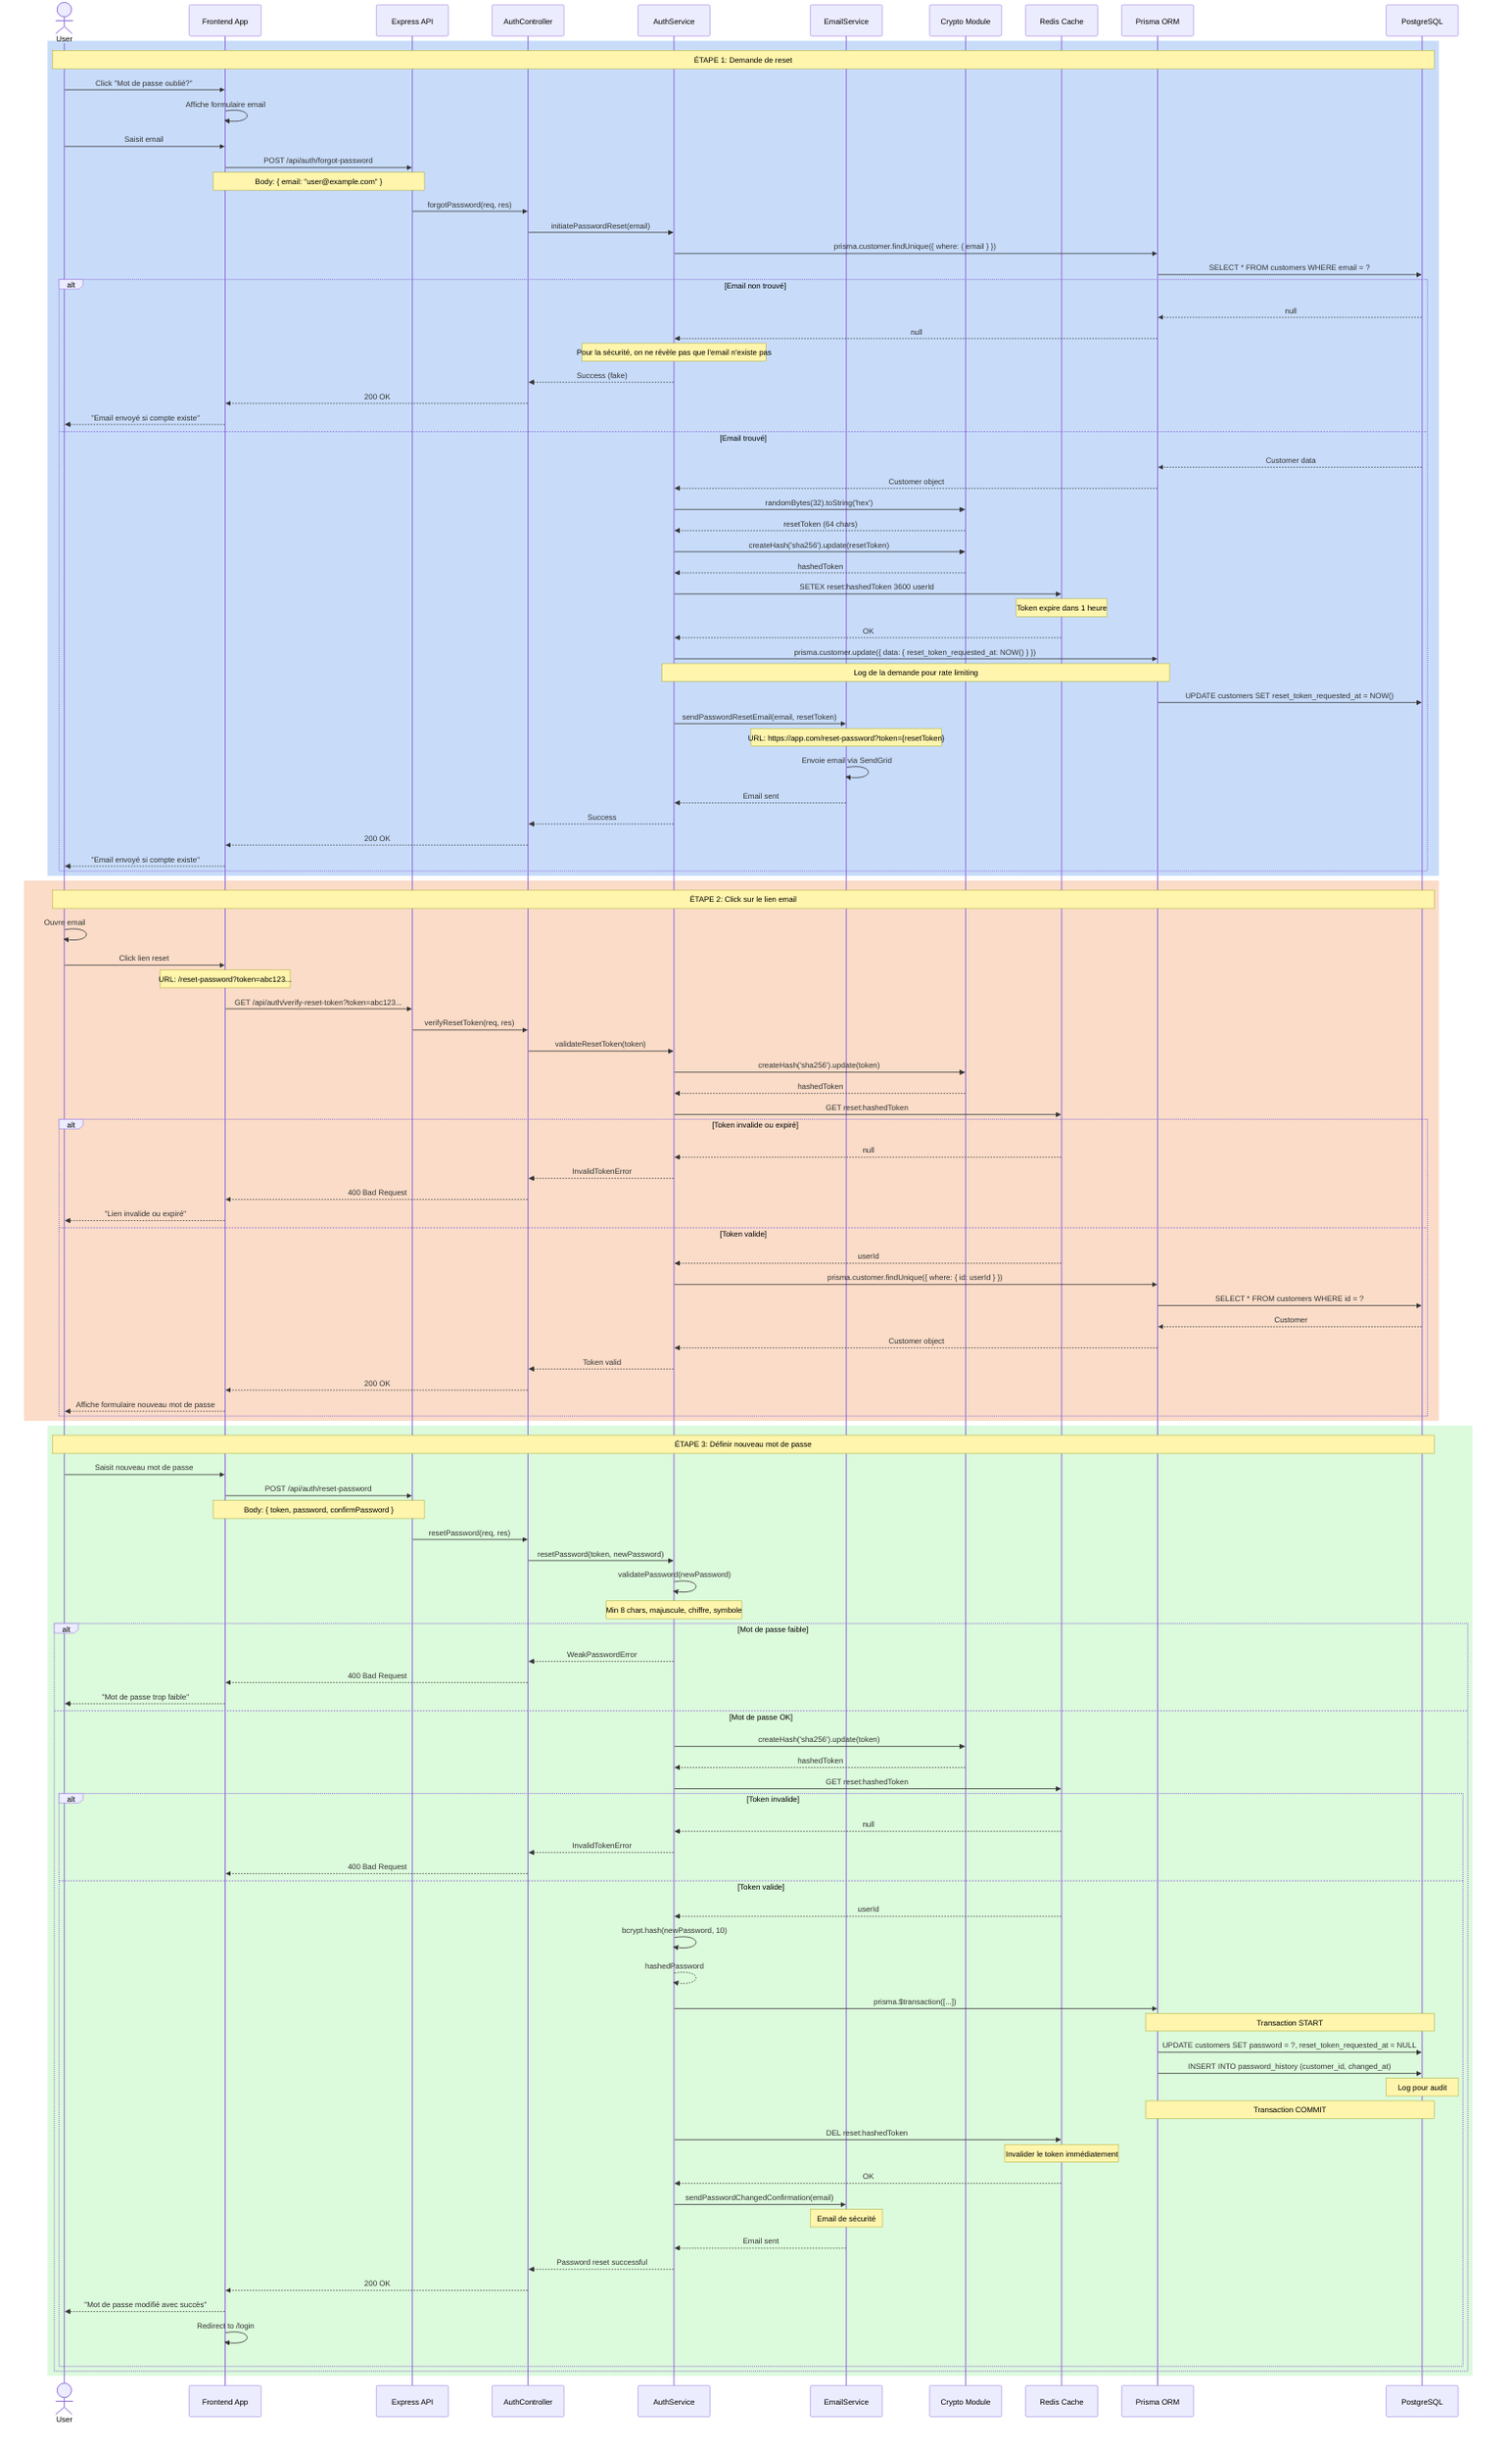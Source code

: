 sequenceDiagram
    actor User
    participant Frontend as Frontend App
    participant API as Express API
    participant Controller as AuthController
    participant Service as AuthService
    participant EmailService as EmailService
    participant Crypto as Crypto Module
    participant Redis as Redis Cache
    participant Prisma as Prisma ORM
    participant DB as PostgreSQL

    rect rgb(200, 220, 250)
    Note over User,DB: ÉTAPE 1: Demande de reset
    User->>Frontend: Click "Mot de passe oublié?"
    Frontend->>Frontend: Affiche formulaire email
    User->>Frontend: Saisit email
    Frontend->>API: POST /api/auth/forgot-password
    Note over Frontend,API: Body: { email: "user@example.com" }
    
    API->>Controller: forgotPassword(req, res)
    Controller->>Service: initiatePasswordReset(email)
    
    Service->>Prisma: prisma.customer.findUnique({ where: { email } })
    Prisma->>DB: SELECT * FROM customers WHERE email = ?
    
    alt Email non trouvé
        DB-->>Prisma: null
        Prisma-->>Service: null
        Note over Service: Pour la sécurité, on ne révèle pas que l'email n'existe pas
        Service-->>Controller: Success (fake)
        Controller-->>Frontend: 200 OK
        Frontend-->>User: "Email envoyé si compte existe"
    else Email trouvé
        DB-->>Prisma: Customer data
        Prisma-->>Service: Customer object
        
        Service->>Crypto: randomBytes(32).toString('hex')
        Crypto-->>Service: resetToken (64 chars)
        
        Service->>Crypto: createHash('sha256').update(resetToken)
        Crypto-->>Service: hashedToken
        
        Service->>Redis: SETEX reset:hashedToken 3600 userId
        Note over Redis: Token expire dans 1 heure
        Redis-->>Service: OK
        
        Service->>Prisma: prisma.customer.update({ data: { reset_token_requested_at: NOW() } })
        Note over Service,Prisma: Log de la demande pour rate limiting
        Prisma->>DB: UPDATE customers SET reset_token_requested_at = NOW()
        
        Service->>EmailService: sendPasswordResetEmail(email, resetToken)
        Note over EmailService: URL: https://app.com/reset-password?token={resetToken}
        EmailService->>EmailService: Envoie email via SendGrid
        EmailService-->>Service: Email sent
        
        Service-->>Controller: Success
        Controller-->>Frontend: 200 OK
        Frontend-->>User: "Email envoyé si compte existe"
    end
    end

    rect rgb(250, 220, 200)
    Note over User,DB: ÉTAPE 2: Click sur le lien email
    User->>User: Ouvre email
    User->>Frontend: Click lien reset
    Note over Frontend: URL: /reset-password?token=abc123...
    
    Frontend->>API: GET /api/auth/verify-reset-token?token=abc123...
    API->>Controller: verifyResetToken(req, res)
    Controller->>Service: validateResetToken(token)
    
    Service->>Crypto: createHash('sha256').update(token)
    Crypto-->>Service: hashedToken
    
    Service->>Redis: GET reset:hashedToken
    
    alt Token invalide ou expiré
        Redis-->>Service: null
        Service-->>Controller: InvalidTokenError
        Controller-->>Frontend: 400 Bad Request
        Frontend-->>User: "Lien invalide ou expiré"
    else Token valide
        Redis-->>Service: userId
        Service->>Prisma: prisma.customer.findUnique({ where: { id: userId } })
        Prisma->>DB: SELECT * FROM customers WHERE id = ?
        DB-->>Prisma: Customer
        Prisma-->>Service: Customer object
        
        Service-->>Controller: Token valid
        Controller-->>Frontend: 200 OK
        Frontend-->>User: Affiche formulaire nouveau mot de passe
    end
    end

    rect rgb(220, 250, 220)
    Note over User,DB: ÉTAPE 3: Définir nouveau mot de passe
    User->>Frontend: Saisit nouveau mot de passe
    Frontend->>API: POST /api/auth/reset-password
    Note over Frontend,API: Body: { token, password, confirmPassword }
    
    API->>Controller: resetPassword(req, res)
    Controller->>Service: resetPassword(token, newPassword)
    
    Service->>Service: validatePassword(newPassword)
    Note over Service: Min 8 chars, majuscule, chiffre, symbole
    
    alt Mot de passe faible
        Service-->>Controller: WeakPasswordError
        Controller-->>Frontend: 400 Bad Request
        Frontend-->>User: "Mot de passe trop faible"
    else Mot de passe OK
        Service->>Crypto: createHash('sha256').update(token)
        Crypto-->>Service: hashedToken
        
        Service->>Redis: GET reset:hashedToken
        
        alt Token invalide
            Redis-->>Service: null
            Service-->>Controller: InvalidTokenError
            Controller-->>Frontend: 400 Bad Request
        else Token valide
            Redis-->>Service: userId
            
            Service->>Service: bcrypt.hash(newPassword, 10)
            Service-->>Service: hashedPassword
            
            Service->>Prisma: prisma.$transaction([...])
            Note over Prisma,DB: Transaction START
            
            Prisma->>DB: UPDATE customers SET password = ?, reset_token_requested_at = NULL
            Prisma->>DB: INSERT INTO password_history (customer_id, changed_at)
            Note over DB: Log pour audit
            
            Note over Prisma,DB: Transaction COMMIT
            
            Service->>Redis: DEL reset:hashedToken
            Note over Redis: Invalider le token immédiatement
            Redis-->>Service: OK
            
            Service->>EmailService: sendPasswordChangedConfirmation(email)
            Note over EmailService: Email de sécurité
            EmailService-->>Service: Email sent
            
            Service-->>Controller: Password reset successful
            Controller-->>Frontend: 200 OK
            Frontend-->>User: "Mot de passe modifié avec succès"
            Frontend->>Frontend: Redirect to /login
        end
    end
    end